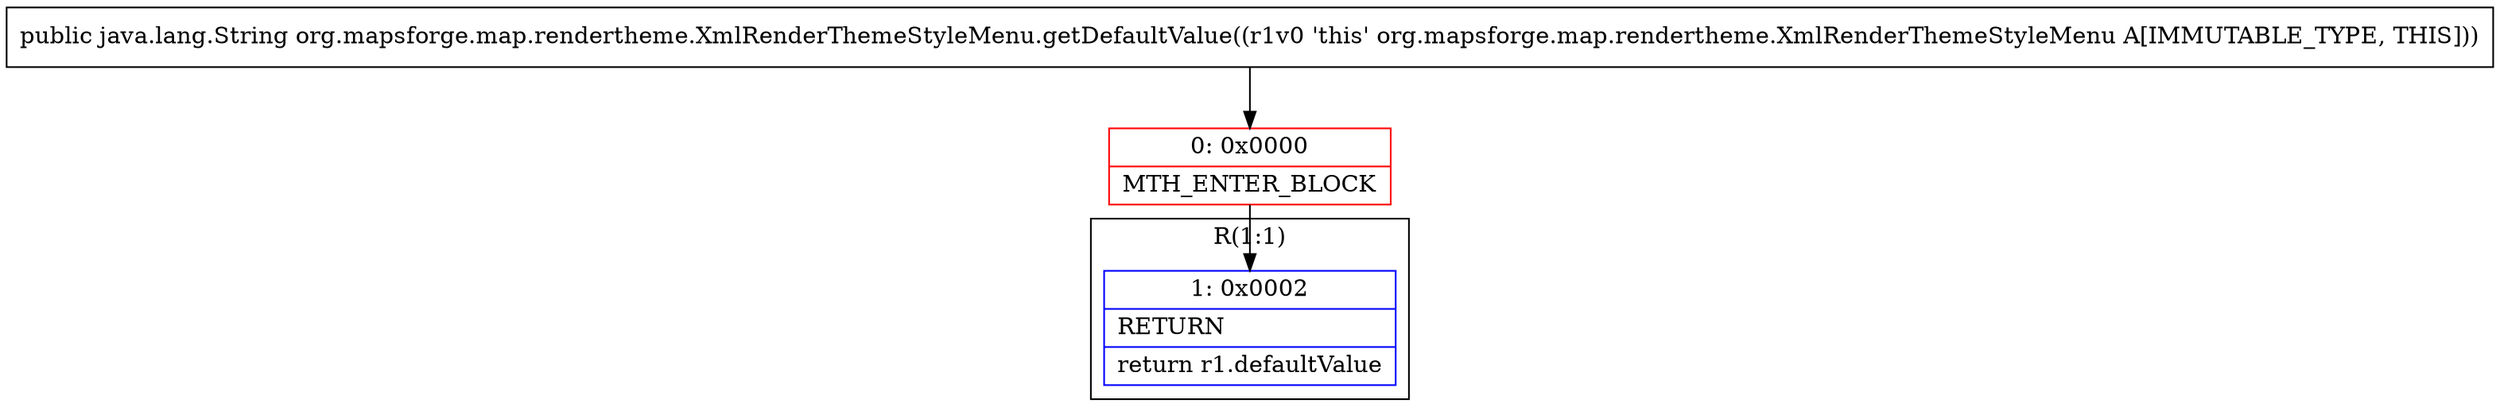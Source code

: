 digraph "CFG fororg.mapsforge.map.rendertheme.XmlRenderThemeStyleMenu.getDefaultValue()Ljava\/lang\/String;" {
subgraph cluster_Region_59343172 {
label = "R(1:1)";
node [shape=record,color=blue];
Node_1 [shape=record,label="{1\:\ 0x0002|RETURN\l|return r1.defaultValue\l}"];
}
Node_0 [shape=record,color=red,label="{0\:\ 0x0000|MTH_ENTER_BLOCK\l}"];
MethodNode[shape=record,label="{public java.lang.String org.mapsforge.map.rendertheme.XmlRenderThemeStyleMenu.getDefaultValue((r1v0 'this' org.mapsforge.map.rendertheme.XmlRenderThemeStyleMenu A[IMMUTABLE_TYPE, THIS])) }"];
MethodNode -> Node_0;
Node_0 -> Node_1;
}

